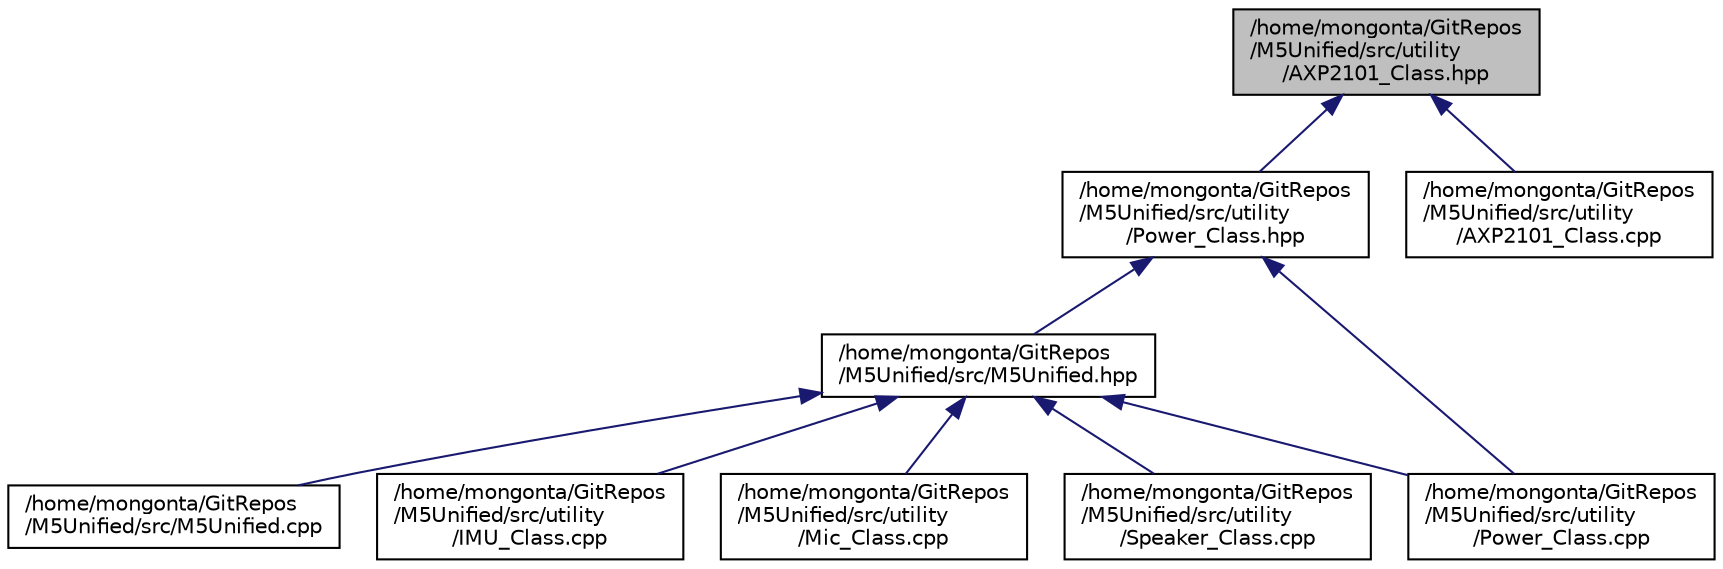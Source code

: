 digraph "/home/mongonta/GitRepos/M5Unified/src/utility/AXP2101_Class.hpp"
{
 // LATEX_PDF_SIZE
  edge [fontname="Helvetica",fontsize="10",labelfontname="Helvetica",labelfontsize="10"];
  node [fontname="Helvetica",fontsize="10",shape=record];
  Node1 [label="/home/mongonta/GitRepos\l/M5Unified/src/utility\l/AXP2101_Class.hpp",height=0.2,width=0.4,color="black", fillcolor="grey75", style="filled", fontcolor="black",tooltip=" "];
  Node1 -> Node2 [dir="back",color="midnightblue",fontsize="10",style="solid",fontname="Helvetica"];
  Node2 [label="/home/mongonta/GitRepos\l/M5Unified/src/utility\l/Power_Class.hpp",height=0.2,width=0.4,color="black", fillcolor="white", style="filled",URL="$Power__Class_8hpp.html",tooltip=" "];
  Node2 -> Node3 [dir="back",color="midnightblue",fontsize="10",style="solid",fontname="Helvetica"];
  Node3 [label="/home/mongonta/GitRepos\l/M5Unified/src/M5Unified.hpp",height=0.2,width=0.4,color="black", fillcolor="white", style="filled",URL="$M5Unified_8hpp.html",tooltip=" "];
  Node3 -> Node4 [dir="back",color="midnightblue",fontsize="10",style="solid",fontname="Helvetica"];
  Node4 [label="/home/mongonta/GitRepos\l/M5Unified/src/M5Unified.cpp",height=0.2,width=0.4,color="black", fillcolor="white", style="filled",URL="$M5Unified_8cpp.html",tooltip=" "];
  Node3 -> Node5 [dir="back",color="midnightblue",fontsize="10",style="solid",fontname="Helvetica"];
  Node5 [label="/home/mongonta/GitRepos\l/M5Unified/src/utility\l/IMU_Class.cpp",height=0.2,width=0.4,color="black", fillcolor="white", style="filled",URL="$IMU__Class_8cpp.html",tooltip=" "];
  Node3 -> Node6 [dir="back",color="midnightblue",fontsize="10",style="solid",fontname="Helvetica"];
  Node6 [label="/home/mongonta/GitRepos\l/M5Unified/src/utility\l/Mic_Class.cpp",height=0.2,width=0.4,color="black", fillcolor="white", style="filled",URL="$Mic__Class_8cpp.html",tooltip=" "];
  Node3 -> Node7 [dir="back",color="midnightblue",fontsize="10",style="solid",fontname="Helvetica"];
  Node7 [label="/home/mongonta/GitRepos\l/M5Unified/src/utility\l/Power_Class.cpp",height=0.2,width=0.4,color="black", fillcolor="white", style="filled",URL="$Power__Class_8cpp.html",tooltip=" "];
  Node3 -> Node8 [dir="back",color="midnightblue",fontsize="10",style="solid",fontname="Helvetica"];
  Node8 [label="/home/mongonta/GitRepos\l/M5Unified/src/utility\l/Speaker_Class.cpp",height=0.2,width=0.4,color="black", fillcolor="white", style="filled",URL="$Speaker__Class_8cpp.html",tooltip=" "];
  Node2 -> Node7 [dir="back",color="midnightblue",fontsize="10",style="solid",fontname="Helvetica"];
  Node1 -> Node9 [dir="back",color="midnightblue",fontsize="10",style="solid",fontname="Helvetica"];
  Node9 [label="/home/mongonta/GitRepos\l/M5Unified/src/utility\l/AXP2101_Class.cpp",height=0.2,width=0.4,color="black", fillcolor="white", style="filled",URL="$AXP2101__Class_8cpp.html",tooltip=" "];
}
